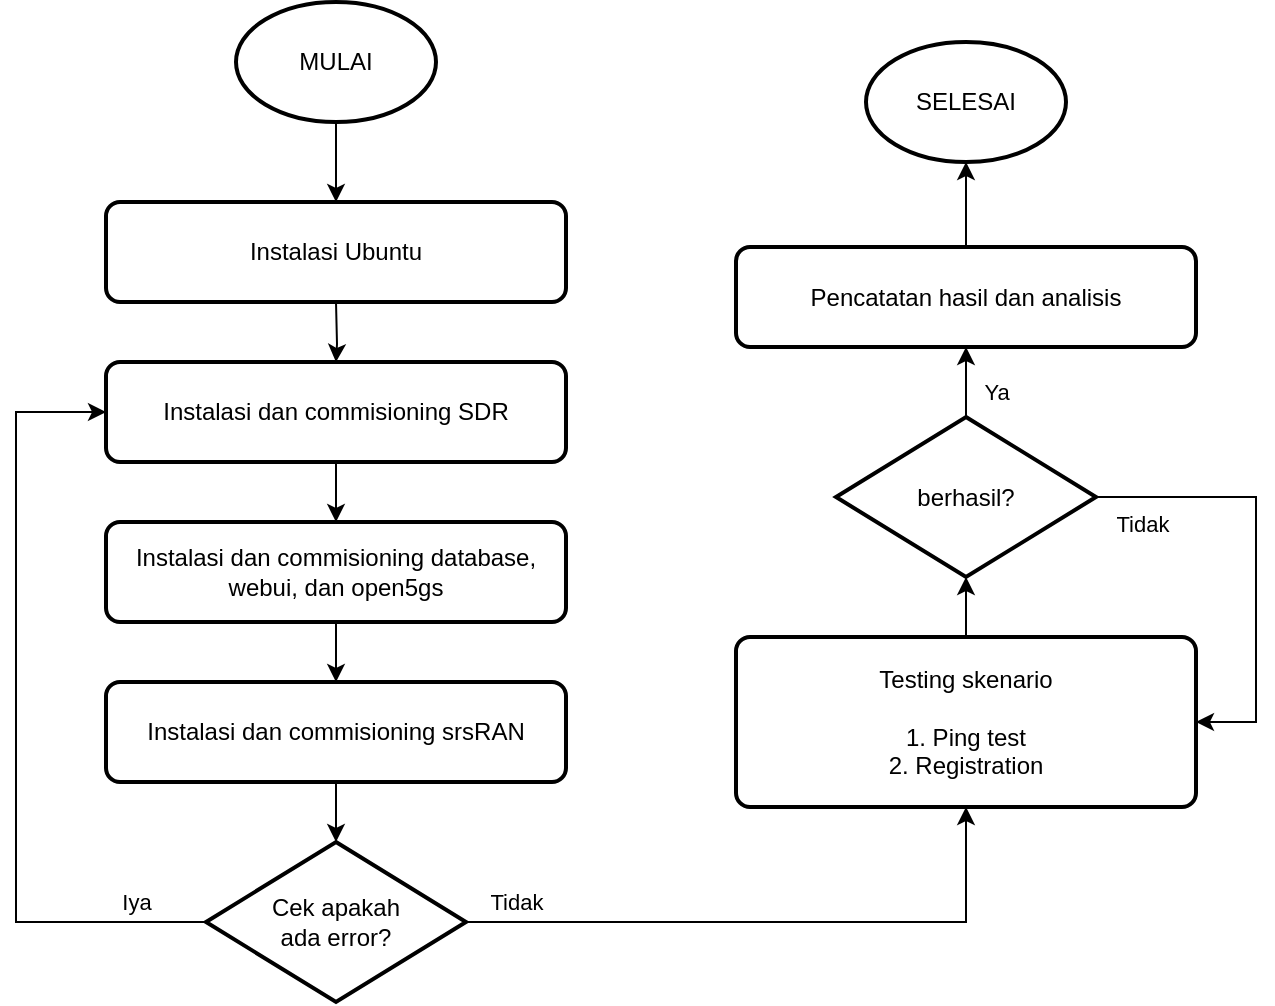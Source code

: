 <mxfile version="21.0.2" type="github">
  <diagram id="-KNS_frNK4O9yv3_JdxB" name="Page-1">
    <mxGraphModel dx="1050" dy="590" grid="1" gridSize="10" guides="1" tooltips="1" connect="1" arrows="1" fold="1" page="1" pageScale="1" pageWidth="850" pageHeight="1100" math="0" shadow="0">
      <root>
        <mxCell id="0" />
        <mxCell id="1" parent="0" />
        <mxCell id="vJ8YAbP-WHLEkj6IoBdA-1" value="" style="edgeStyle=orthogonalEdgeStyle;rounded=0;orthogonalLoop=1;jettySize=auto;html=1;" parent="1" target="vJ8YAbP-WHLEkj6IoBdA-4" edge="1">
          <mxGeometry relative="1" as="geometry">
            <mxPoint x="220" y="190" as="sourcePoint" />
          </mxGeometry>
        </mxCell>
        <mxCell id="9tbChp5C0hofWB9nRkcC-2" value="" style="edgeStyle=orthogonalEdgeStyle;rounded=0;orthogonalLoop=1;jettySize=auto;html=1;" edge="1" parent="1" source="vJ8YAbP-WHLEkj6IoBdA-2" target="9tbChp5C0hofWB9nRkcC-1">
          <mxGeometry relative="1" as="geometry" />
        </mxCell>
        <mxCell id="vJ8YAbP-WHLEkj6IoBdA-2" value="MULAI" style="strokeWidth=2;html=1;shape=mxgraph.flowchart.start_1;whiteSpace=wrap;" parent="1" vertex="1">
          <mxGeometry x="170" y="40" width="100" height="60" as="geometry" />
        </mxCell>
        <mxCell id="vJ8YAbP-WHLEkj6IoBdA-3" value="" style="edgeStyle=orthogonalEdgeStyle;rounded=0;orthogonalLoop=1;jettySize=auto;html=1;" parent="1" source="vJ8YAbP-WHLEkj6IoBdA-4" target="vJ8YAbP-WHLEkj6IoBdA-6" edge="1">
          <mxGeometry relative="1" as="geometry" />
        </mxCell>
        <mxCell id="vJ8YAbP-WHLEkj6IoBdA-4" value="Instalasi dan commisioning SDR" style="rounded=1;whiteSpace=wrap;html=1;absoluteArcSize=1;arcSize=14;strokeWidth=2;" parent="1" vertex="1">
          <mxGeometry x="105" y="220" width="230" height="50" as="geometry" />
        </mxCell>
        <mxCell id="vJ8YAbP-WHLEkj6IoBdA-5" value="" style="edgeStyle=orthogonalEdgeStyle;rounded=0;orthogonalLoop=1;jettySize=auto;html=1;" parent="1" source="vJ8YAbP-WHLEkj6IoBdA-6" target="vJ8YAbP-WHLEkj6IoBdA-8" edge="1">
          <mxGeometry relative="1" as="geometry" />
        </mxCell>
        <mxCell id="vJ8YAbP-WHLEkj6IoBdA-6" value="&lt;div&gt;Instalasi dan commisioning database,&lt;/div&gt;&lt;div&gt;webui, dan open5gs&lt;/div&gt;" style="rounded=1;whiteSpace=wrap;html=1;absoluteArcSize=1;arcSize=14;strokeWidth=2;" parent="1" vertex="1">
          <mxGeometry x="105" y="300" width="230" height="50" as="geometry" />
        </mxCell>
        <mxCell id="vJ8YAbP-WHLEkj6IoBdA-7" value="" style="edgeStyle=orthogonalEdgeStyle;rounded=0;orthogonalLoop=1;jettySize=auto;html=1;" parent="1" source="vJ8YAbP-WHLEkj6IoBdA-8" target="vJ8YAbP-WHLEkj6IoBdA-17" edge="1">
          <mxGeometry relative="1" as="geometry" />
        </mxCell>
        <mxCell id="vJ8YAbP-WHLEkj6IoBdA-8" value="Instalasi dan commisioning srsRAN" style="rounded=1;whiteSpace=wrap;html=1;absoluteArcSize=1;arcSize=14;strokeWidth=2;" parent="1" vertex="1">
          <mxGeometry x="105" y="380" width="230" height="50" as="geometry" />
        </mxCell>
        <mxCell id="vJ8YAbP-WHLEkj6IoBdA-11" value="" style="edgeStyle=orthogonalEdgeStyle;rounded=0;orthogonalLoop=1;jettySize=auto;html=1;" parent="1" source="vJ8YAbP-WHLEkj6IoBdA-12" target="vJ8YAbP-WHLEkj6IoBdA-26" edge="1">
          <mxGeometry relative="1" as="geometry" />
        </mxCell>
        <mxCell id="vJ8YAbP-WHLEkj6IoBdA-12" value="Testing skenario&lt;br&gt;&lt;br&gt;1. Ping test&lt;br&gt;2. Registration" style="rounded=1;whiteSpace=wrap;html=1;absoluteArcSize=1;arcSize=14;strokeWidth=2;" parent="1" vertex="1">
          <mxGeometry x="420" y="357.5" width="230" height="85" as="geometry" />
        </mxCell>
        <mxCell id="9tbChp5C0hofWB9nRkcC-5" style="edgeStyle=orthogonalEdgeStyle;rounded=0;orthogonalLoop=1;jettySize=auto;html=1;entryX=0.5;entryY=1;entryDx=0;entryDy=0;" edge="1" parent="1" source="vJ8YAbP-WHLEkj6IoBdA-17" target="vJ8YAbP-WHLEkj6IoBdA-12">
          <mxGeometry relative="1" as="geometry" />
        </mxCell>
        <mxCell id="9tbChp5C0hofWB9nRkcC-8" value="Tidak" style="edgeLabel;html=1;align=center;verticalAlign=middle;resizable=0;points=[];" vertex="1" connectable="0" parent="9tbChp5C0hofWB9nRkcC-5">
          <mxGeometry x="-0.318" relative="1" as="geometry">
            <mxPoint x="-80" y="-10" as="offset" />
          </mxGeometry>
        </mxCell>
        <mxCell id="9tbChp5C0hofWB9nRkcC-6" style="edgeStyle=orthogonalEdgeStyle;rounded=0;orthogonalLoop=1;jettySize=auto;html=1;entryX=0;entryY=0.5;entryDx=0;entryDy=0;" edge="1" parent="1" source="vJ8YAbP-WHLEkj6IoBdA-17" target="vJ8YAbP-WHLEkj6IoBdA-4">
          <mxGeometry relative="1" as="geometry">
            <mxPoint x="40" y="240" as="targetPoint" />
            <Array as="points">
              <mxPoint x="60" y="500" />
              <mxPoint x="60" y="245" />
            </Array>
          </mxGeometry>
        </mxCell>
        <mxCell id="9tbChp5C0hofWB9nRkcC-7" value="Iya" style="edgeLabel;html=1;align=center;verticalAlign=middle;resizable=0;points=[];" vertex="1" connectable="0" parent="9tbChp5C0hofWB9nRkcC-6">
          <mxGeometry x="-0.801" y="1" relative="1" as="geometry">
            <mxPoint x="4" y="-11" as="offset" />
          </mxGeometry>
        </mxCell>
        <mxCell id="vJ8YAbP-WHLEkj6IoBdA-17" value="&lt;div&gt;Cek apakah&lt;/div&gt;&lt;div&gt;ada error?&lt;br&gt;&lt;/div&gt;" style="strokeWidth=2;html=1;shape=mxgraph.flowchart.decision;whiteSpace=wrap;" parent="1" vertex="1">
          <mxGeometry x="155" y="460" width="130" height="80" as="geometry" />
        </mxCell>
        <mxCell id="vJ8YAbP-WHLEkj6IoBdA-23" style="edgeStyle=orthogonalEdgeStyle;rounded=0;orthogonalLoop=1;jettySize=auto;html=1;entryX=1;entryY=0.5;entryDx=0;entryDy=0;" parent="1" source="vJ8YAbP-WHLEkj6IoBdA-26" edge="1" target="vJ8YAbP-WHLEkj6IoBdA-12">
          <mxGeometry relative="1" as="geometry">
            <Array as="points">
              <mxPoint x="680" y="288" />
              <mxPoint x="680" y="400" />
            </Array>
            <mxPoint x="650" y="392.5" as="targetPoint" />
          </mxGeometry>
        </mxCell>
        <mxCell id="vJ8YAbP-WHLEkj6IoBdA-24" value="Tidak" style="edgeLabel;html=1;align=center;verticalAlign=middle;resizable=0;points=[];" parent="vJ8YAbP-WHLEkj6IoBdA-23" vertex="1" connectable="0">
          <mxGeometry x="-0.691" relative="1" as="geometry">
            <mxPoint x="-12" y="13" as="offset" />
          </mxGeometry>
        </mxCell>
        <mxCell id="vJ8YAbP-WHLEkj6IoBdA-25" value="" style="edgeStyle=orthogonalEdgeStyle;rounded=0;orthogonalLoop=1;jettySize=auto;html=1;" parent="1" source="vJ8YAbP-WHLEkj6IoBdA-26" target="vJ8YAbP-WHLEkj6IoBdA-28" edge="1">
          <mxGeometry relative="1" as="geometry" />
        </mxCell>
        <mxCell id="vJ8YAbP-WHLEkj6IoBdA-26" value="berhasil?" style="strokeWidth=2;html=1;shape=mxgraph.flowchart.decision;whiteSpace=wrap;" parent="1" vertex="1">
          <mxGeometry x="470" y="247.5" width="130" height="80" as="geometry" />
        </mxCell>
        <mxCell id="vJ8YAbP-WHLEkj6IoBdA-27" value="" style="edgeStyle=orthogonalEdgeStyle;rounded=0;orthogonalLoop=1;jettySize=auto;html=1;" parent="1" source="vJ8YAbP-WHLEkj6IoBdA-28" target="vJ8YAbP-WHLEkj6IoBdA-30" edge="1">
          <mxGeometry relative="1" as="geometry" />
        </mxCell>
        <mxCell id="vJ8YAbP-WHLEkj6IoBdA-28" value="Pencatatan hasil dan analisis" style="rounded=1;whiteSpace=wrap;html=1;absoluteArcSize=1;arcSize=14;strokeWidth=2;" parent="1" vertex="1">
          <mxGeometry x="420" y="162.5" width="230" height="50" as="geometry" />
        </mxCell>
        <mxCell id="vJ8YAbP-WHLEkj6IoBdA-29" value="Ya" style="edgeLabel;html=1;align=center;verticalAlign=middle;resizable=0;points=[];" parent="1" vertex="1" connectable="0">
          <mxGeometry x="560" y="447.497" as="geometry">
            <mxPoint x="-10" y="-213" as="offset" />
          </mxGeometry>
        </mxCell>
        <mxCell id="vJ8YAbP-WHLEkj6IoBdA-30" value="SELESAI" style="strokeWidth=2;html=1;shape=mxgraph.flowchart.start_1;whiteSpace=wrap;" parent="1" vertex="1">
          <mxGeometry x="485" y="60" width="100" height="60" as="geometry" />
        </mxCell>
        <mxCell id="9tbChp5C0hofWB9nRkcC-1" value="&lt;div&gt;Instalasi Ubuntu&lt;/div&gt;" style="rounded=1;whiteSpace=wrap;html=1;absoluteArcSize=1;arcSize=14;strokeWidth=2;" vertex="1" parent="1">
          <mxGeometry x="105" y="140" width="230" height="50" as="geometry" />
        </mxCell>
      </root>
    </mxGraphModel>
  </diagram>
</mxfile>

